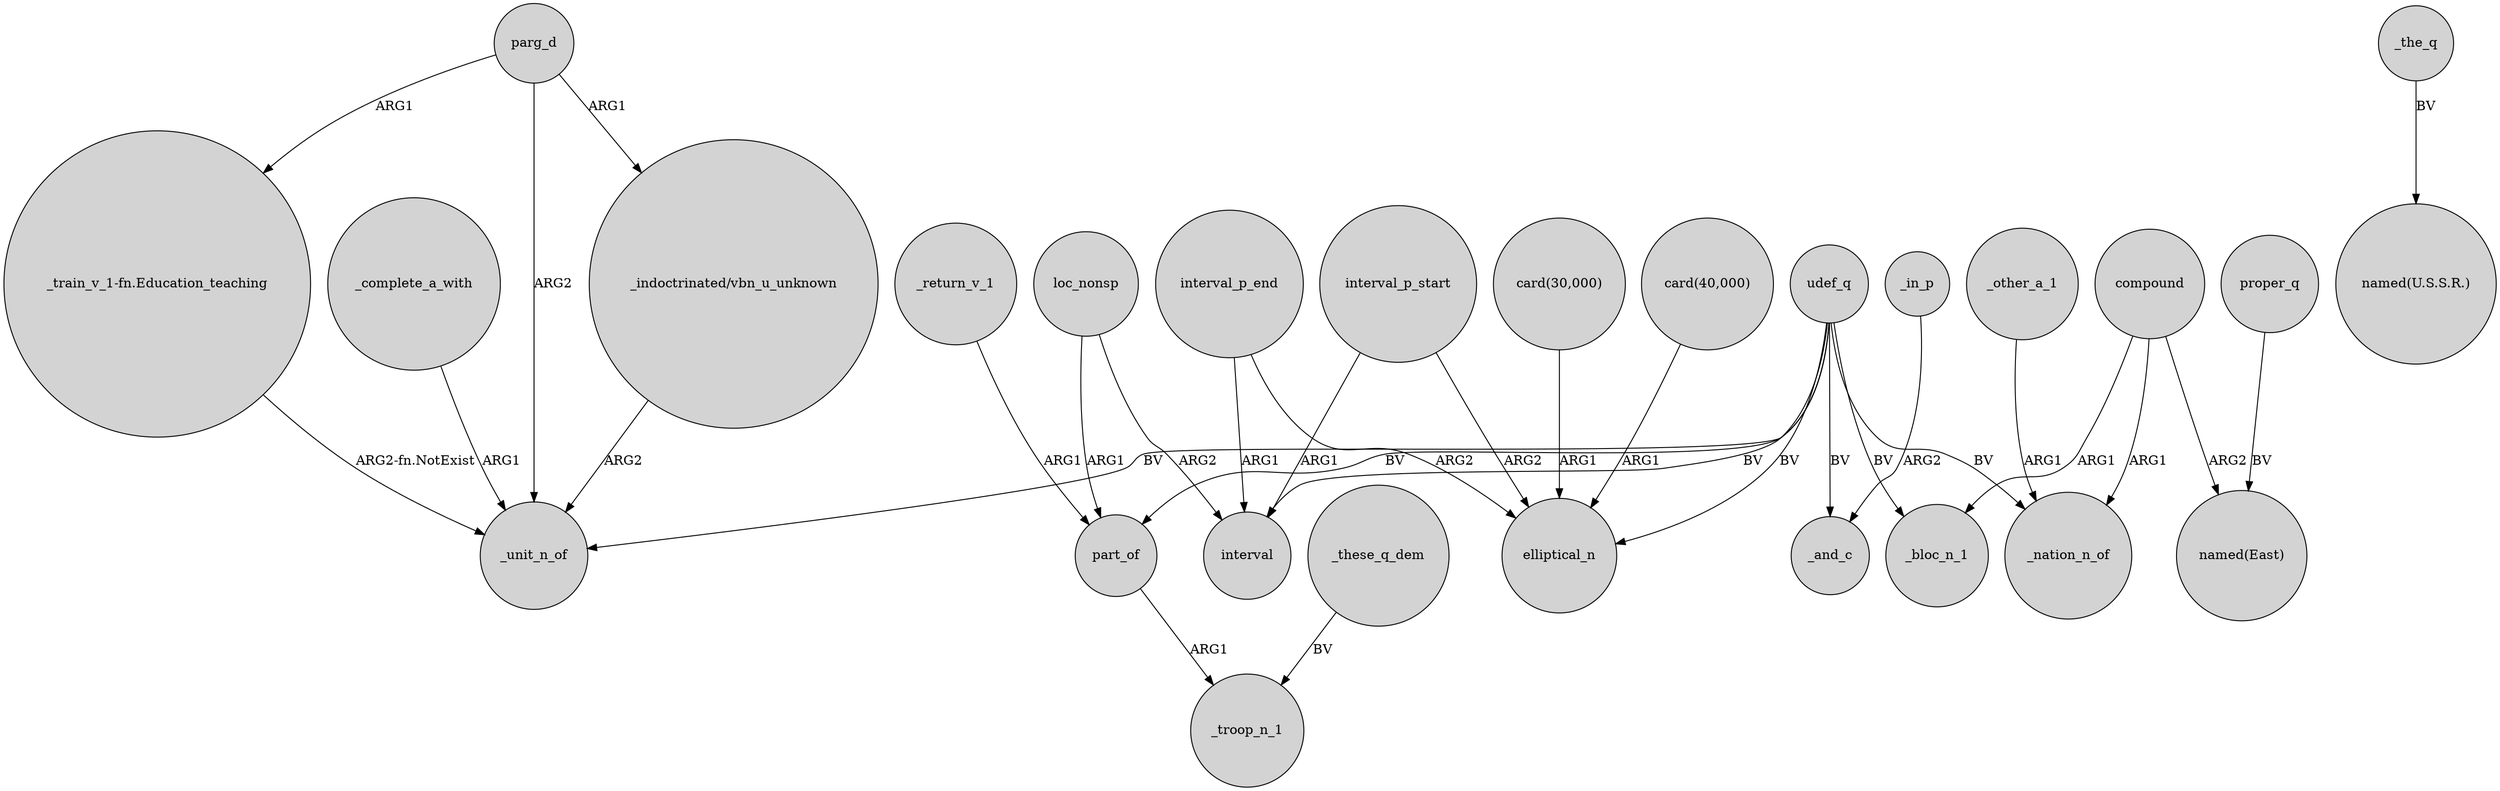 digraph {
	node [shape=circle style=filled]
	parg_d -> "_indoctrinated/vbn_u_unknown" [label=ARG1]
	loc_nonsp -> interval [label=ARG2]
	udef_q -> part_of [label=BV]
	udef_q -> elliptical_n [label=BV]
	udef_q -> _unit_n_of [label=BV]
	part_of -> _troop_n_1 [label=ARG1]
	"_indoctrinated/vbn_u_unknown" -> _unit_n_of [label=ARG2]
	interval_p_end -> elliptical_n [label=ARG2]
	loc_nonsp -> part_of [label=ARG1]
	interval_p_start -> elliptical_n [label=ARG2]
	parg_d -> _unit_n_of [label=ARG2]
	_return_v_1 -> part_of [label=ARG1]
	"card(30,000)" -> elliptical_n [label=ARG1]
	udef_q -> _bloc_n_1 [label=BV]
	parg_d -> "_train_v_1-fn.Education_teaching" [label=ARG1]
	interval_p_start -> interval [label=ARG1]
	udef_q -> _nation_n_of [label=BV]
	_other_a_1 -> _nation_n_of [label=ARG1]
	compound -> _bloc_n_1 [label=ARG1]
	_the_q -> "named(U.S.S.R.)" [label=BV]
	compound -> _nation_n_of [label=ARG1]
	interval_p_end -> interval [label=ARG1]
	_complete_a_with -> _unit_n_of [label=ARG1]
	_these_q_dem -> _troop_n_1 [label=BV]
	"card(40,000)" -> elliptical_n [label=ARG1]
	udef_q -> _and_c [label=BV]
	_in_p -> _and_c [label=ARG2]
	proper_q -> "named(East)" [label=BV]
	udef_q -> interval [label=BV]
	"_train_v_1-fn.Education_teaching" -> _unit_n_of [label="ARG2-fn.NotExist"]
	compound -> "named(East)" [label=ARG2]
}
